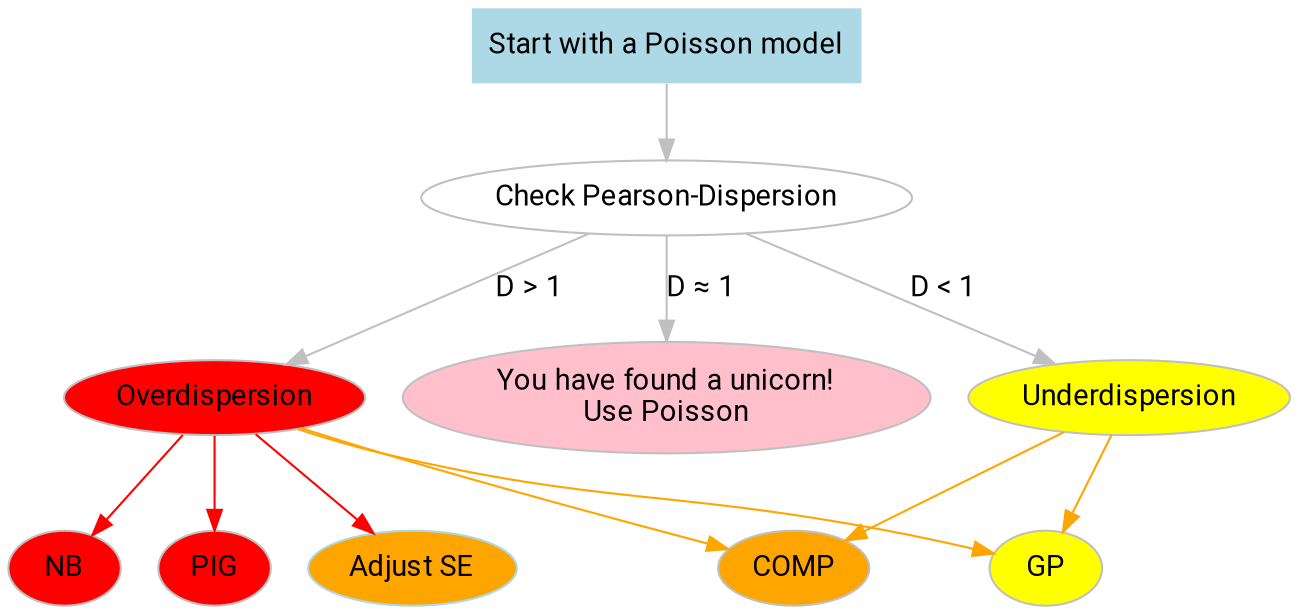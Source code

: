digraph decisiontree {

graph [layout = dot]

################################
#### Global node attributes ####
################################
node [shape = oval,
      style = filled,
      color = grey,
      fontname = "Roboto"]
edge [fontname = "Roboto"]

node [fillcolor = white]
start [label = "Start with a Poisson model",
       shape = plaintext,
       fillcolor = "lightblue"]

################################
#### First step             ####
################################
node [fillcolor = white]
checkdisp [label = "Check Pearson-Dispersion"]

ud [label = "Underdispersion", fillcolor = "yellow"]
unicorn [label = "You have found a unicorn!\nUse Poisson", fillcolor = pink]
od [label = "Overdispersion", fillcolor = "red"]

node [fillcolor = orange]

edge [color = grey]
start -> checkdisp [label = ""]
checkdisp -> ud [label = "D < 1"]
checkdisp -> unicorn [label = "D ≈ 1"]
checkdisp -> od [label = "D > 1"]
#unicorn -> start [label = "Use actual Poisson regression"]

node []
se_adjust [label = "Adjust SE", color = lightblue]
nbin [label = "NB", fillcolor = red]
pig [label = "PIG", fillcolor = red]
cmp [label = "COMP", fillcolor = orange]
gpois [label = "GP", fillcolor = yellow]

edge [color = red]
od -> {nbin pig se_adjust}
#edge [color = yellow]
#ud -> gpois
edge [color = orange]
od, ud -> {cmp, gpois}
}

